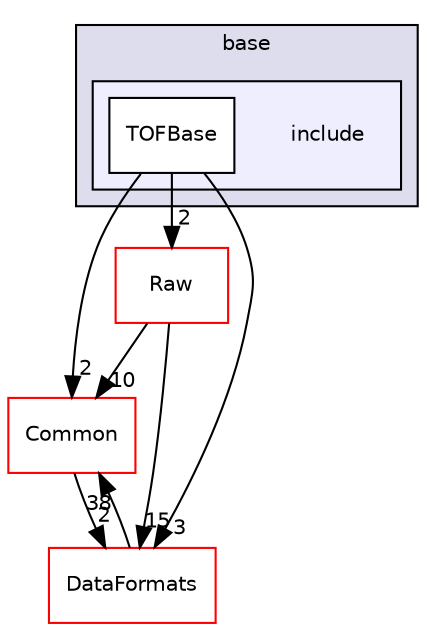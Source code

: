 digraph "/home/travis/build/AliceO2Group/AliceO2/Detectors/TOF/base/include" {
  bgcolor=transparent;
  compound=true
  node [ fontsize="10", fontname="Helvetica"];
  edge [ labelfontsize="10", labelfontname="Helvetica"];
  subgraph clusterdir_0189f3ad6abecd72f822a0c3914f12b2 {
    graph [ bgcolor="#ddddee", pencolor="black", label="base" fontname="Helvetica", fontsize="10", URL="dir_0189f3ad6abecd72f822a0c3914f12b2.html"]
  subgraph clusterdir_d753b02bfa7fb123a627ed157eb63f80 {
    graph [ bgcolor="#eeeeff", pencolor="black", label="" URL="dir_d753b02bfa7fb123a627ed157eb63f80.html"];
    dir_d753b02bfa7fb123a627ed157eb63f80 [shape=plaintext label="include"];
    dir_4425eecdb0ee984ace8f5a958a65aa46 [shape=box label="TOFBase" color="black" fillcolor="white" style="filled" URL="dir_4425eecdb0ee984ace8f5a958a65aa46.html"];
  }
  }
  dir_4ab6b4cc6a7edbff49100e9123df213f [shape=box label="Common" color="red" URL="dir_4ab6b4cc6a7edbff49100e9123df213f.html"];
  dir_26637d1bd82229bc9ed97f7e706be743 [shape=box label="Raw" color="red" URL="dir_26637d1bd82229bc9ed97f7e706be743.html"];
  dir_2171f7ec022c5423887b07c69b2f5b48 [shape=box label="DataFormats" color="red" URL="dir_2171f7ec022c5423887b07c69b2f5b48.html"];
  dir_4ab6b4cc6a7edbff49100e9123df213f->dir_2171f7ec022c5423887b07c69b2f5b48 [headlabel="2", labeldistance=1.5 headhref="dir_000036_000090.html"];
  dir_4425eecdb0ee984ace8f5a958a65aa46->dir_4ab6b4cc6a7edbff49100e9123df213f [headlabel="2", labeldistance=1.5 headhref="dir_000153_000036.html"];
  dir_4425eecdb0ee984ace8f5a958a65aa46->dir_26637d1bd82229bc9ed97f7e706be743 [headlabel="2", labeldistance=1.5 headhref="dir_000153_000628.html"];
  dir_4425eecdb0ee984ace8f5a958a65aa46->dir_2171f7ec022c5423887b07c69b2f5b48 [headlabel="3", labeldistance=1.5 headhref="dir_000153_000090.html"];
  dir_26637d1bd82229bc9ed97f7e706be743->dir_4ab6b4cc6a7edbff49100e9123df213f [headlabel="10", labeldistance=1.5 headhref="dir_000628_000036.html"];
  dir_26637d1bd82229bc9ed97f7e706be743->dir_2171f7ec022c5423887b07c69b2f5b48 [headlabel="15", labeldistance=1.5 headhref="dir_000628_000090.html"];
  dir_2171f7ec022c5423887b07c69b2f5b48->dir_4ab6b4cc6a7edbff49100e9123df213f [headlabel="38", labeldistance=1.5 headhref="dir_000090_000036.html"];
}
